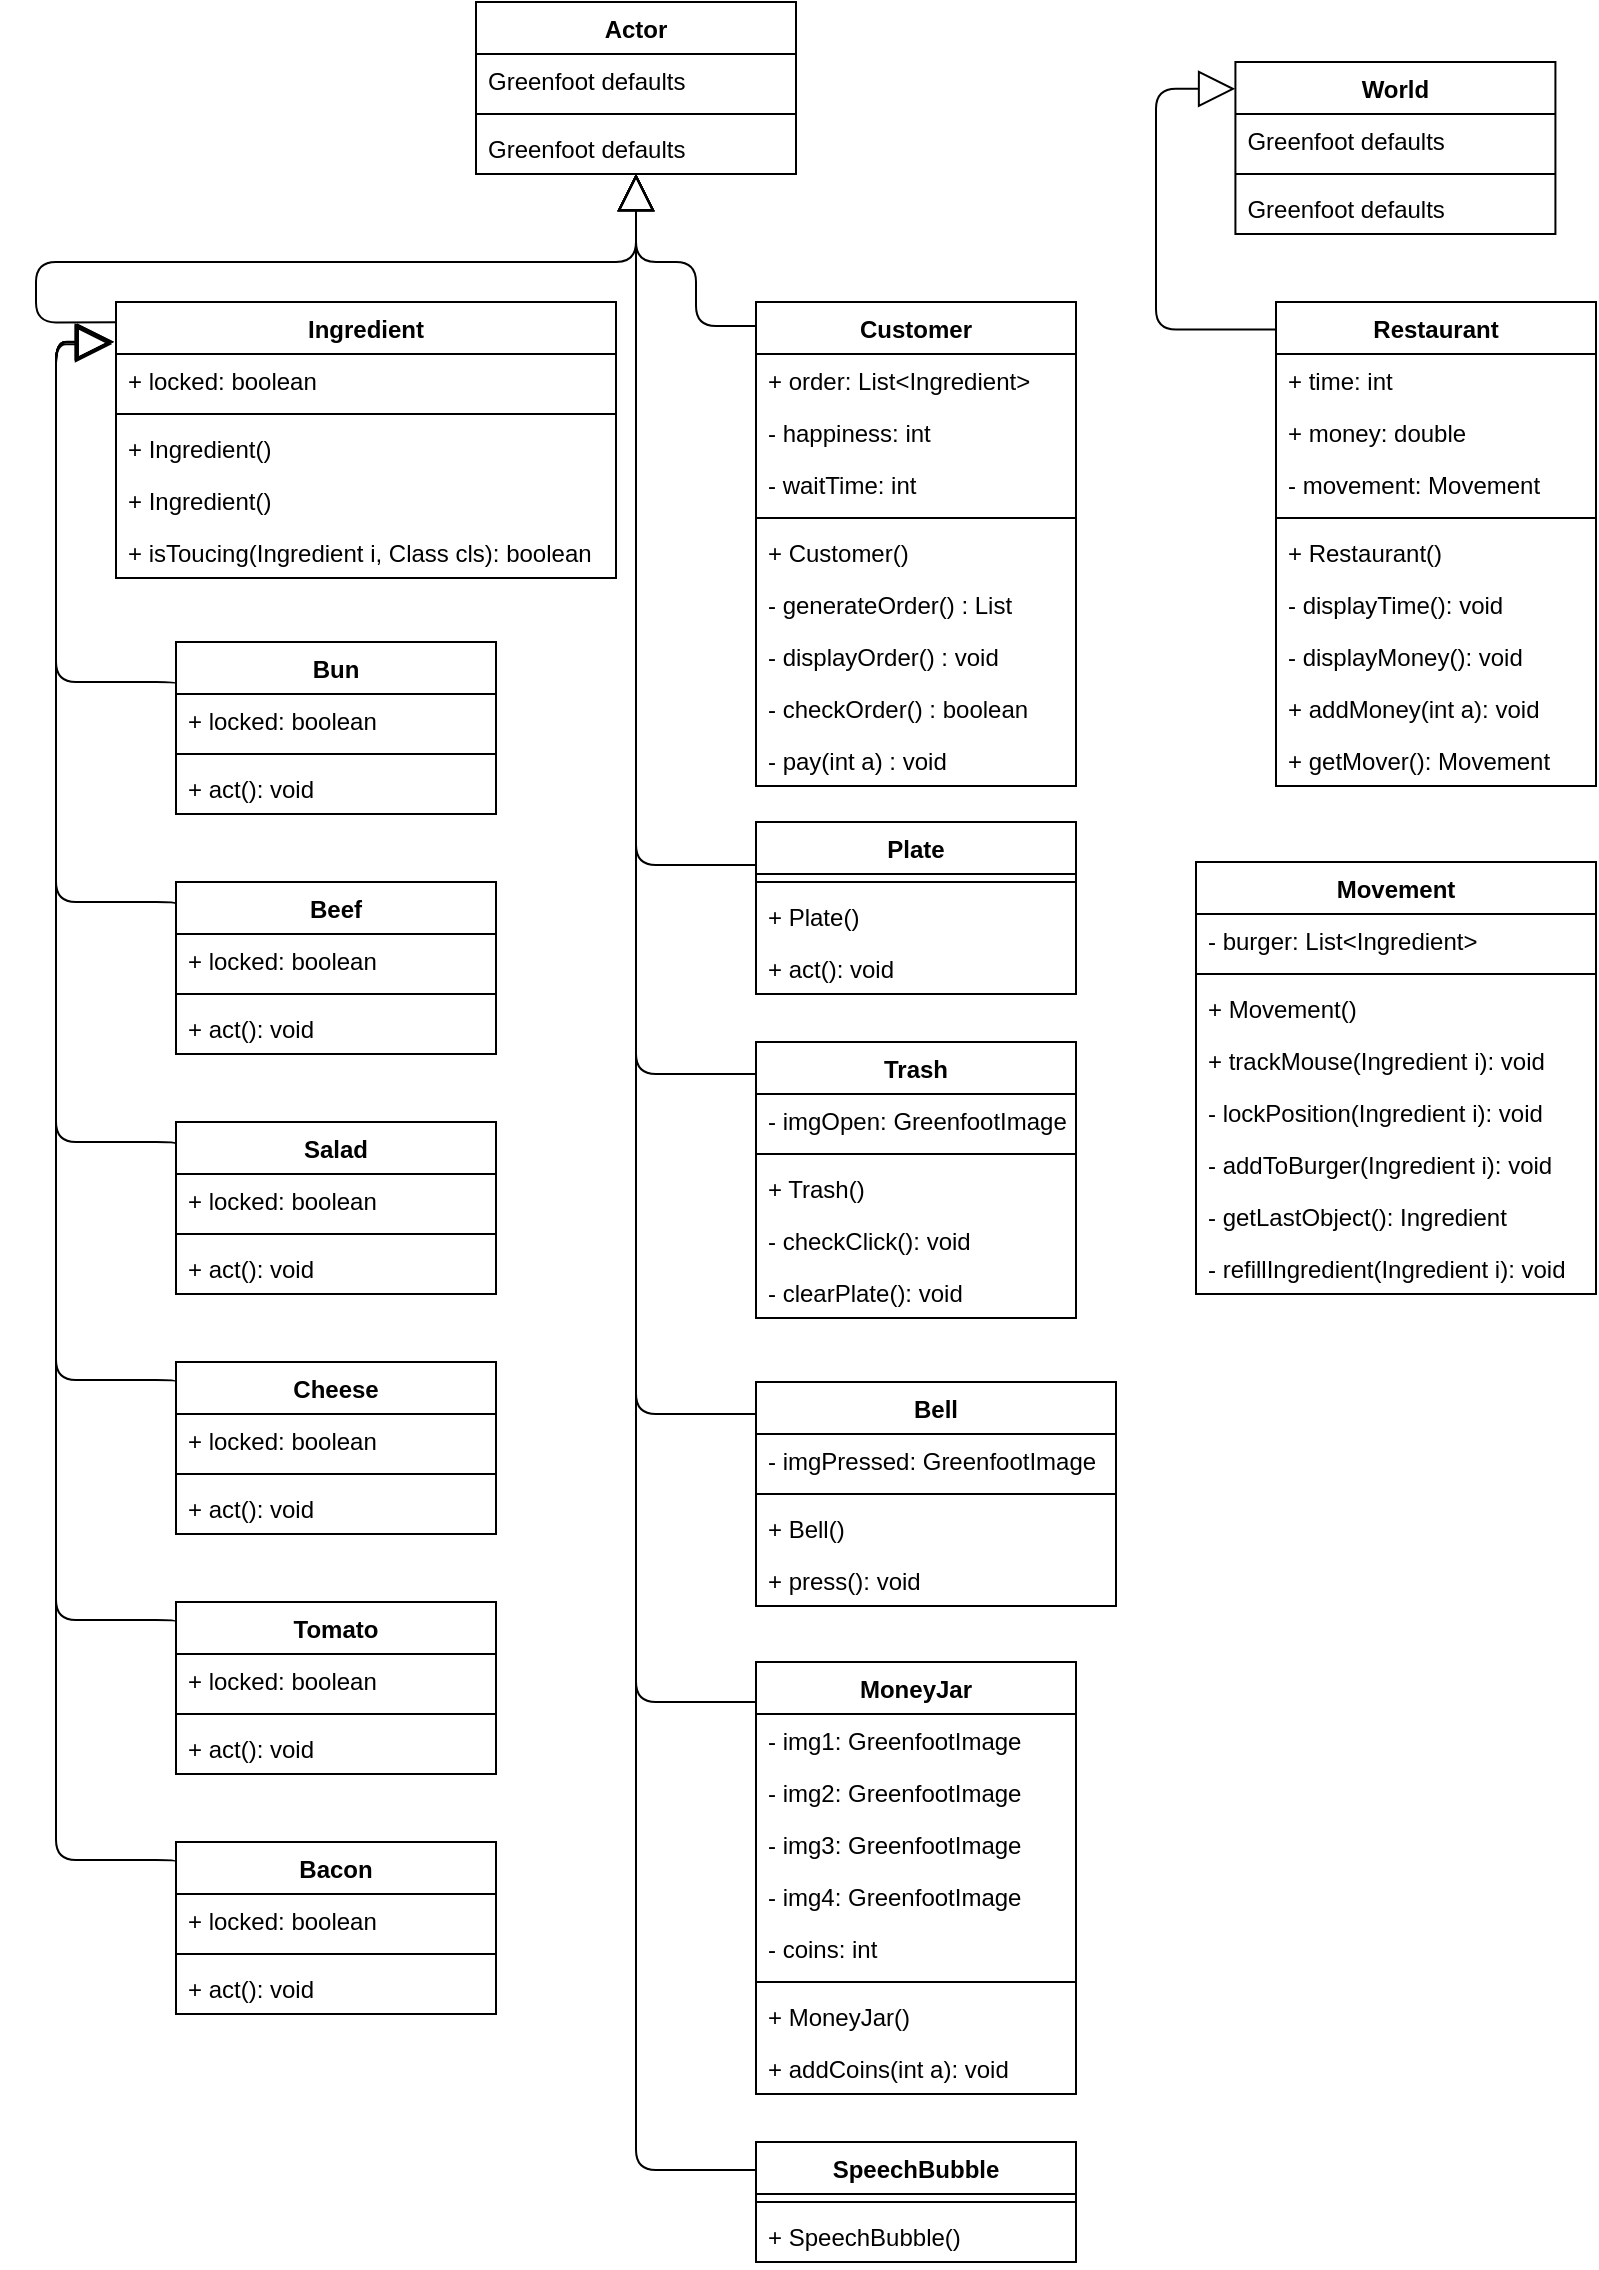 <mxfile version="12.4.2" type="device" pages="1"><diagram name="Page-1" id="c4acf3e9-155e-7222-9cf6-157b1a14988f"><mxGraphModel dx="3324" dy="1628" grid="1" gridSize="10" guides="1" tooltips="1" connect="1" arrows="1" fold="1" page="1" pageScale="1" pageWidth="827" pageHeight="1169" background="#ffffff" math="0" shadow="0"><root><mxCell id="0"/><mxCell id="1" parent="0"/><mxCell id="tEHOVPsxoqMVs1OEsCAl-1" value="Ingredient" style="swimlane;fontStyle=1;align=center;verticalAlign=top;childLayout=stackLayout;horizontal=1;startSize=26;horizontalStack=0;resizeParent=1;resizeParentMax=0;resizeLast=0;collapsible=1;marginBottom=0;" parent="1" vertex="1"><mxGeometry x="60" y="160" width="250" height="138" as="geometry"/></mxCell><mxCell id="tEHOVPsxoqMVs1OEsCAl-2" value="+ locked: boolean" style="text;strokeColor=none;fillColor=none;align=left;verticalAlign=top;spacingLeft=4;spacingRight=4;overflow=hidden;rotatable=0;points=[[0,0.5],[1,0.5]];portConstraint=eastwest;" parent="tEHOVPsxoqMVs1OEsCAl-1" vertex="1"><mxGeometry y="26" width="250" height="26" as="geometry"/></mxCell><mxCell id="tEHOVPsxoqMVs1OEsCAl-3" value="" style="line;strokeWidth=1;fillColor=none;align=left;verticalAlign=middle;spacingTop=-1;spacingLeft=3;spacingRight=3;rotatable=0;labelPosition=right;points=[];portConstraint=eastwest;" parent="tEHOVPsxoqMVs1OEsCAl-1" vertex="1"><mxGeometry y="52" width="250" height="8" as="geometry"/></mxCell><mxCell id="hUETV1EkxA74WS0AEv46-11" value="+ Ingredient()" style="text;strokeColor=none;fillColor=none;align=left;verticalAlign=top;spacingLeft=4;spacingRight=4;overflow=hidden;rotatable=0;points=[[0,0.5],[1,0.5]];portConstraint=eastwest;" parent="tEHOVPsxoqMVs1OEsCAl-1" vertex="1"><mxGeometry y="60" width="250" height="26" as="geometry"/></mxCell><mxCell id="tEHOVPsxoqMVs1OEsCAl-116" value="+ Ingredient()" style="text;strokeColor=none;fillColor=none;align=left;verticalAlign=top;spacingLeft=4;spacingRight=4;overflow=hidden;rotatable=0;points=[[0,0.5],[1,0.5]];portConstraint=eastwest;" parent="tEHOVPsxoqMVs1OEsCAl-1" vertex="1"><mxGeometry y="86" width="250" height="26" as="geometry"/></mxCell><mxCell id="tEHOVPsxoqMVs1OEsCAl-4" value="+ isToucing(Ingredient i, Class cls): boolean" style="text;strokeColor=none;fillColor=none;align=left;verticalAlign=top;spacingLeft=4;spacingRight=4;overflow=hidden;rotatable=0;points=[[0,0.5],[1,0.5]];portConstraint=eastwest;" parent="tEHOVPsxoqMVs1OEsCAl-1" vertex="1"><mxGeometry y="112" width="250" height="26" as="geometry"/></mxCell><mxCell id="tEHOVPsxoqMVs1OEsCAl-5" value="Actor" style="swimlane;fontStyle=1;align=center;verticalAlign=top;childLayout=stackLayout;horizontal=1;startSize=26;horizontalStack=0;resizeParent=1;resizeParentMax=0;resizeLast=0;collapsible=1;marginBottom=0;" parent="1" vertex="1"><mxGeometry x="240" y="10" width="160" height="86" as="geometry"/></mxCell><mxCell id="tEHOVPsxoqMVs1OEsCAl-6" value="Greenfoot defaults" style="text;strokeColor=none;fillColor=none;align=left;verticalAlign=top;spacingLeft=4;spacingRight=4;overflow=hidden;rotatable=0;points=[[0,0.5],[1,0.5]];portConstraint=eastwest;" parent="tEHOVPsxoqMVs1OEsCAl-5" vertex="1"><mxGeometry y="26" width="160" height="26" as="geometry"/></mxCell><mxCell id="tEHOVPsxoqMVs1OEsCAl-7" value="" style="line;strokeWidth=1;fillColor=none;align=left;verticalAlign=middle;spacingTop=-1;spacingLeft=3;spacingRight=3;rotatable=0;labelPosition=right;points=[];portConstraint=eastwest;" parent="tEHOVPsxoqMVs1OEsCAl-5" vertex="1"><mxGeometry y="52" width="160" height="8" as="geometry"/></mxCell><mxCell id="tEHOVPsxoqMVs1OEsCAl-8" value="Greenfoot defaults" style="text;strokeColor=none;fillColor=none;align=left;verticalAlign=top;spacingLeft=4;spacingRight=4;overflow=hidden;rotatable=0;points=[[0,0.5],[1,0.5]];portConstraint=eastwest;" parent="tEHOVPsxoqMVs1OEsCAl-5" vertex="1"><mxGeometry y="60" width="160" height="26" as="geometry"/></mxCell><mxCell id="tEHOVPsxoqMVs1OEsCAl-10" value="Bun" style="swimlane;fontStyle=1;align=center;verticalAlign=top;childLayout=stackLayout;horizontal=1;startSize=26;horizontalStack=0;resizeParent=1;resizeParentMax=0;resizeLast=0;collapsible=1;marginBottom=0;" parent="1" vertex="1"><mxGeometry x="90.0" y="330" width="160" height="86" as="geometry"/></mxCell><mxCell id="tEHOVPsxoqMVs1OEsCAl-117" value="+ locked: boolean" style="text;strokeColor=none;fillColor=none;align=left;verticalAlign=top;spacingLeft=4;spacingRight=4;overflow=hidden;rotatable=0;points=[[0,0.5],[1,0.5]];portConstraint=eastwest;" parent="tEHOVPsxoqMVs1OEsCAl-10" vertex="1"><mxGeometry y="26" width="160" height="26" as="geometry"/></mxCell><mxCell id="tEHOVPsxoqMVs1OEsCAl-12" value="" style="line;strokeWidth=1;fillColor=none;align=left;verticalAlign=middle;spacingTop=-1;spacingLeft=3;spacingRight=3;rotatable=0;labelPosition=right;points=[];portConstraint=eastwest;" parent="tEHOVPsxoqMVs1OEsCAl-10" vertex="1"><mxGeometry y="52" width="160" height="8" as="geometry"/></mxCell><mxCell id="tEHOVPsxoqMVs1OEsCAl-13" value="+ act(): void" style="text;strokeColor=none;fillColor=none;align=left;verticalAlign=top;spacingLeft=4;spacingRight=4;overflow=hidden;rotatable=0;points=[[0,0.5],[1,0.5]];portConstraint=eastwest;" parent="tEHOVPsxoqMVs1OEsCAl-10" vertex="1"><mxGeometry y="60" width="160" height="26" as="geometry"/></mxCell><mxCell id="tEHOVPsxoqMVs1OEsCAl-14" value="Beef" style="swimlane;fontStyle=1;align=center;verticalAlign=top;childLayout=stackLayout;horizontal=1;startSize=26;horizontalStack=0;resizeParent=1;resizeParentMax=0;resizeLast=0;collapsible=1;marginBottom=0;" parent="1" vertex="1"><mxGeometry x="90.0" y="450" width="160" height="86" as="geometry"/></mxCell><mxCell id="tEHOVPsxoqMVs1OEsCAl-118" value="+ locked: boolean" style="text;strokeColor=none;fillColor=none;align=left;verticalAlign=top;spacingLeft=4;spacingRight=4;overflow=hidden;rotatable=0;points=[[0,0.5],[1,0.5]];portConstraint=eastwest;" parent="tEHOVPsxoqMVs1OEsCAl-14" vertex="1"><mxGeometry y="26" width="160" height="26" as="geometry"/></mxCell><mxCell id="tEHOVPsxoqMVs1OEsCAl-16" value="" style="line;strokeWidth=1;fillColor=none;align=left;verticalAlign=middle;spacingTop=-1;spacingLeft=3;spacingRight=3;rotatable=0;labelPosition=right;points=[];portConstraint=eastwest;" parent="tEHOVPsxoqMVs1OEsCAl-14" vertex="1"><mxGeometry y="52" width="160" height="8" as="geometry"/></mxCell><mxCell id="tEHOVPsxoqMVs1OEsCAl-17" value="+ act(): void" style="text;strokeColor=none;fillColor=none;align=left;verticalAlign=top;spacingLeft=4;spacingRight=4;overflow=hidden;rotatable=0;points=[[0,0.5],[1,0.5]];portConstraint=eastwest;" parent="tEHOVPsxoqMVs1OEsCAl-14" vertex="1"><mxGeometry y="60" width="160" height="26" as="geometry"/></mxCell><mxCell id="tEHOVPsxoqMVs1OEsCAl-18" value="Tomato" style="swimlane;fontStyle=1;align=center;verticalAlign=top;childLayout=stackLayout;horizontal=1;startSize=26;horizontalStack=0;resizeParent=1;resizeParentMax=0;resizeLast=0;collapsible=1;marginBottom=0;" parent="1" vertex="1"><mxGeometry x="90.0" y="810" width="160" height="86" as="geometry"/></mxCell><mxCell id="tEHOVPsxoqMVs1OEsCAl-121" value="+ locked: boolean" style="text;strokeColor=none;fillColor=none;align=left;verticalAlign=top;spacingLeft=4;spacingRight=4;overflow=hidden;rotatable=0;points=[[0,0.5],[1,0.5]];portConstraint=eastwest;" parent="tEHOVPsxoqMVs1OEsCAl-18" vertex="1"><mxGeometry y="26" width="160" height="26" as="geometry"/></mxCell><mxCell id="tEHOVPsxoqMVs1OEsCAl-20" value="" style="line;strokeWidth=1;fillColor=none;align=left;verticalAlign=middle;spacingTop=-1;spacingLeft=3;spacingRight=3;rotatable=0;labelPosition=right;points=[];portConstraint=eastwest;" parent="tEHOVPsxoqMVs1OEsCAl-18" vertex="1"><mxGeometry y="52" width="160" height="8" as="geometry"/></mxCell><mxCell id="tEHOVPsxoqMVs1OEsCAl-21" value="+ act(): void" style="text;strokeColor=none;fillColor=none;align=left;verticalAlign=top;spacingLeft=4;spacingRight=4;overflow=hidden;rotatable=0;points=[[0,0.5],[1,0.5]];portConstraint=eastwest;" parent="tEHOVPsxoqMVs1OEsCAl-18" vertex="1"><mxGeometry y="60" width="160" height="26" as="geometry"/></mxCell><mxCell id="tEHOVPsxoqMVs1OEsCAl-22" value="Salad" style="swimlane;fontStyle=1;align=center;verticalAlign=top;childLayout=stackLayout;horizontal=1;startSize=26;horizontalStack=0;resizeParent=1;resizeParentMax=0;resizeLast=0;collapsible=1;marginBottom=0;" parent="1" vertex="1"><mxGeometry x="90.0" y="570" width="160" height="86" as="geometry"/></mxCell><mxCell id="tEHOVPsxoqMVs1OEsCAl-119" value="+ locked: boolean" style="text;strokeColor=none;fillColor=none;align=left;verticalAlign=top;spacingLeft=4;spacingRight=4;overflow=hidden;rotatable=0;points=[[0,0.5],[1,0.5]];portConstraint=eastwest;" parent="tEHOVPsxoqMVs1OEsCAl-22" vertex="1"><mxGeometry y="26" width="160" height="26" as="geometry"/></mxCell><mxCell id="tEHOVPsxoqMVs1OEsCAl-24" value="" style="line;strokeWidth=1;fillColor=none;align=left;verticalAlign=middle;spacingTop=-1;spacingLeft=3;spacingRight=3;rotatable=0;labelPosition=right;points=[];portConstraint=eastwest;" parent="tEHOVPsxoqMVs1OEsCAl-22" vertex="1"><mxGeometry y="52" width="160" height="8" as="geometry"/></mxCell><mxCell id="tEHOVPsxoqMVs1OEsCAl-25" value="+ act(): void" style="text;strokeColor=none;fillColor=none;align=left;verticalAlign=top;spacingLeft=4;spacingRight=4;overflow=hidden;rotatable=0;points=[[0,0.5],[1,0.5]];portConstraint=eastwest;" parent="tEHOVPsxoqMVs1OEsCAl-22" vertex="1"><mxGeometry y="60" width="160" height="26" as="geometry"/></mxCell><mxCell id="tEHOVPsxoqMVs1OEsCAl-26" value="Cheese" style="swimlane;fontStyle=1;align=center;verticalAlign=top;childLayout=stackLayout;horizontal=1;startSize=26;horizontalStack=0;resizeParent=1;resizeParentMax=0;resizeLast=0;collapsible=1;marginBottom=0;" parent="1" vertex="1"><mxGeometry x="90.0" y="690" width="160" height="86" as="geometry"/></mxCell><mxCell id="tEHOVPsxoqMVs1OEsCAl-120" value="+ locked: boolean" style="text;strokeColor=none;fillColor=none;align=left;verticalAlign=top;spacingLeft=4;spacingRight=4;overflow=hidden;rotatable=0;points=[[0,0.5],[1,0.5]];portConstraint=eastwest;" parent="tEHOVPsxoqMVs1OEsCAl-26" vertex="1"><mxGeometry y="26" width="160" height="26" as="geometry"/></mxCell><mxCell id="tEHOVPsxoqMVs1OEsCAl-28" value="" style="line;strokeWidth=1;fillColor=none;align=left;verticalAlign=middle;spacingTop=-1;spacingLeft=3;spacingRight=3;rotatable=0;labelPosition=right;points=[];portConstraint=eastwest;" parent="tEHOVPsxoqMVs1OEsCAl-26" vertex="1"><mxGeometry y="52" width="160" height="8" as="geometry"/></mxCell><mxCell id="tEHOVPsxoqMVs1OEsCAl-29" value="+ act(): void" style="text;strokeColor=none;fillColor=none;align=left;verticalAlign=top;spacingLeft=4;spacingRight=4;overflow=hidden;rotatable=0;points=[[0,0.5],[1,0.5]];portConstraint=eastwest;" parent="tEHOVPsxoqMVs1OEsCAl-26" vertex="1"><mxGeometry y="60" width="160" height="26" as="geometry"/></mxCell><mxCell id="tEHOVPsxoqMVs1OEsCAl-30" value="Bacon" style="swimlane;fontStyle=1;align=center;verticalAlign=top;childLayout=stackLayout;horizontal=1;startSize=26;horizontalStack=0;resizeParent=1;resizeParentMax=0;resizeLast=0;collapsible=1;marginBottom=0;" parent="1" vertex="1"><mxGeometry x="90.0" y="930" width="160" height="86" as="geometry"/></mxCell><mxCell id="tEHOVPsxoqMVs1OEsCAl-122" value="+ locked: boolean" style="text;strokeColor=none;fillColor=none;align=left;verticalAlign=top;spacingLeft=4;spacingRight=4;overflow=hidden;rotatable=0;points=[[0,0.5],[1,0.5]];portConstraint=eastwest;" parent="tEHOVPsxoqMVs1OEsCAl-30" vertex="1"><mxGeometry y="26" width="160" height="26" as="geometry"/></mxCell><mxCell id="tEHOVPsxoqMVs1OEsCAl-32" value="" style="line;strokeWidth=1;fillColor=none;align=left;verticalAlign=middle;spacingTop=-1;spacingLeft=3;spacingRight=3;rotatable=0;labelPosition=right;points=[];portConstraint=eastwest;" parent="tEHOVPsxoqMVs1OEsCAl-30" vertex="1"><mxGeometry y="52" width="160" height="8" as="geometry"/></mxCell><mxCell id="tEHOVPsxoqMVs1OEsCAl-33" value="+ act(): void" style="text;strokeColor=none;fillColor=none;align=left;verticalAlign=top;spacingLeft=4;spacingRight=4;overflow=hidden;rotatable=0;points=[[0,0.5],[1,0.5]];portConstraint=eastwest;" parent="tEHOVPsxoqMVs1OEsCAl-30" vertex="1"><mxGeometry y="60" width="160" height="26" as="geometry"/></mxCell><mxCell id="tEHOVPsxoqMVs1OEsCAl-44" value="World" style="swimlane;fontStyle=1;align=center;verticalAlign=top;childLayout=stackLayout;horizontal=1;startSize=26;horizontalStack=0;resizeParent=1;resizeParentMax=0;resizeLast=0;collapsible=1;marginBottom=0;" parent="1" vertex="1"><mxGeometry x="619.71" y="40" width="160" height="86" as="geometry"/></mxCell><mxCell id="tEHOVPsxoqMVs1OEsCAl-45" value="Greenfoot defaults" style="text;strokeColor=none;fillColor=none;align=left;verticalAlign=top;spacingLeft=4;spacingRight=4;overflow=hidden;rotatable=0;points=[[0,0.5],[1,0.5]];portConstraint=eastwest;" parent="tEHOVPsxoqMVs1OEsCAl-44" vertex="1"><mxGeometry y="26" width="160" height="26" as="geometry"/></mxCell><mxCell id="tEHOVPsxoqMVs1OEsCAl-46" value="" style="line;strokeWidth=1;fillColor=none;align=left;verticalAlign=middle;spacingTop=-1;spacingLeft=3;spacingRight=3;rotatable=0;labelPosition=right;points=[];portConstraint=eastwest;" parent="tEHOVPsxoqMVs1OEsCAl-44" vertex="1"><mxGeometry y="52" width="160" height="8" as="geometry"/></mxCell><mxCell id="tEHOVPsxoqMVs1OEsCAl-47" value="Greenfoot defaults" style="text;strokeColor=none;fillColor=none;align=left;verticalAlign=top;spacingLeft=4;spacingRight=4;overflow=hidden;rotatable=0;points=[[0,0.5],[1,0.5]];portConstraint=eastwest;" parent="tEHOVPsxoqMVs1OEsCAl-44" vertex="1"><mxGeometry y="60" width="160" height="26" as="geometry"/></mxCell><mxCell id="tEHOVPsxoqMVs1OEsCAl-48" value="Restaurant" style="swimlane;fontStyle=1;align=center;verticalAlign=top;childLayout=stackLayout;horizontal=1;startSize=26;horizontalStack=0;resizeParent=1;resizeParentMax=0;resizeLast=0;collapsible=1;marginBottom=0;" parent="1" vertex="1"><mxGeometry x="640" y="160" width="160" height="242" as="geometry"/></mxCell><mxCell id="tEHOVPsxoqMVs1OEsCAl-49" value="+ time: int" style="text;strokeColor=none;fillColor=none;align=left;verticalAlign=top;spacingLeft=4;spacingRight=4;overflow=hidden;rotatable=0;points=[[0,0.5],[1,0.5]];portConstraint=eastwest;" parent="tEHOVPsxoqMVs1OEsCAl-48" vertex="1"><mxGeometry y="26" width="160" height="26" as="geometry"/></mxCell><mxCell id="tEHOVPsxoqMVs1OEsCAl-97" value="+ money: double" style="text;strokeColor=none;fillColor=none;align=left;verticalAlign=top;spacingLeft=4;spacingRight=4;overflow=hidden;rotatable=0;points=[[0,0.5],[1,0.5]];portConstraint=eastwest;" parent="tEHOVPsxoqMVs1OEsCAl-48" vertex="1"><mxGeometry y="52" width="160" height="26" as="geometry"/></mxCell><mxCell id="tEHOVPsxoqMVs1OEsCAl-107" value="- movement: Movement" style="text;strokeColor=none;fillColor=none;align=left;verticalAlign=top;spacingLeft=4;spacingRight=4;overflow=hidden;rotatable=0;points=[[0,0.5],[1,0.5]];portConstraint=eastwest;" parent="tEHOVPsxoqMVs1OEsCAl-48" vertex="1"><mxGeometry y="78" width="160" height="26" as="geometry"/></mxCell><mxCell id="tEHOVPsxoqMVs1OEsCAl-50" value="" style="line;strokeWidth=1;fillColor=none;align=left;verticalAlign=middle;spacingTop=-1;spacingLeft=3;spacingRight=3;rotatable=0;labelPosition=right;points=[];portConstraint=eastwest;" parent="tEHOVPsxoqMVs1OEsCAl-48" vertex="1"><mxGeometry y="104" width="160" height="8" as="geometry"/></mxCell><mxCell id="tEHOVPsxoqMVs1OEsCAl-106" value="+ Restaurant()" style="text;strokeColor=none;fillColor=none;align=left;verticalAlign=top;spacingLeft=4;spacingRight=4;overflow=hidden;rotatable=0;points=[[0,0.5],[1,0.5]];portConstraint=eastwest;" parent="tEHOVPsxoqMVs1OEsCAl-48" vertex="1"><mxGeometry y="112" width="160" height="26" as="geometry"/></mxCell><mxCell id="tEHOVPsxoqMVs1OEsCAl-51" value="- displayTime(): void" style="text;strokeColor=none;fillColor=none;align=left;verticalAlign=top;spacingLeft=4;spacingRight=4;overflow=hidden;rotatable=0;points=[[0,0.5],[1,0.5]];portConstraint=eastwest;" parent="tEHOVPsxoqMVs1OEsCAl-48" vertex="1"><mxGeometry y="138" width="160" height="26" as="geometry"/></mxCell><mxCell id="tEHOVPsxoqMVs1OEsCAl-100" value="- displayMoney(): void" style="text;strokeColor=none;fillColor=none;align=left;verticalAlign=top;spacingLeft=4;spacingRight=4;overflow=hidden;rotatable=0;points=[[0,0.5],[1,0.5]];portConstraint=eastwest;" parent="tEHOVPsxoqMVs1OEsCAl-48" vertex="1"><mxGeometry y="164" width="160" height="26" as="geometry"/></mxCell><mxCell id="tEHOVPsxoqMVs1OEsCAl-98" value="+ addMoney(int a): void" style="text;strokeColor=none;fillColor=none;align=left;verticalAlign=top;spacingLeft=4;spacingRight=4;overflow=hidden;rotatable=0;points=[[0,0.5],[1,0.5]];portConstraint=eastwest;" parent="tEHOVPsxoqMVs1OEsCAl-48" vertex="1"><mxGeometry y="190" width="160" height="26" as="geometry"/></mxCell><mxCell id="tEHOVPsxoqMVs1OEsCAl-123" value="+ getMover(): Movement" style="text;strokeColor=none;fillColor=none;align=left;verticalAlign=top;spacingLeft=4;spacingRight=4;overflow=hidden;rotatable=0;points=[[0,0.5],[1,0.5]];portConstraint=eastwest;" parent="tEHOVPsxoqMVs1OEsCAl-48" vertex="1"><mxGeometry y="216" width="160" height="26" as="geometry"/></mxCell><mxCell id="tEHOVPsxoqMVs1OEsCAl-53" value="Movement" style="swimlane;fontStyle=1;align=center;verticalAlign=top;childLayout=stackLayout;horizontal=1;startSize=26;horizontalStack=0;resizeParent=1;resizeParentMax=0;resizeLast=0;collapsible=1;marginBottom=0;" parent="1" vertex="1"><mxGeometry x="600" y="440" width="200" height="216" as="geometry"/></mxCell><mxCell id="tEHOVPsxoqMVs1OEsCAl-54" value="- burger: List&lt;Ingredient&gt;" style="text;strokeColor=none;fillColor=none;align=left;verticalAlign=top;spacingLeft=4;spacingRight=4;overflow=hidden;rotatable=0;points=[[0,0.5],[1,0.5]];portConstraint=eastwest;" parent="tEHOVPsxoqMVs1OEsCAl-53" vertex="1"><mxGeometry y="26" width="200" height="26" as="geometry"/></mxCell><mxCell id="tEHOVPsxoqMVs1OEsCAl-55" value="" style="line;strokeWidth=1;fillColor=none;align=left;verticalAlign=middle;spacingTop=-1;spacingLeft=3;spacingRight=3;rotatable=0;labelPosition=right;points=[];portConstraint=eastwest;" parent="tEHOVPsxoqMVs1OEsCAl-53" vertex="1"><mxGeometry y="52" width="200" height="8" as="geometry"/></mxCell><mxCell id="tEHOVPsxoqMVs1OEsCAl-105" value="+ Movement()" style="text;strokeColor=none;fillColor=none;align=left;verticalAlign=top;spacingLeft=4;spacingRight=4;overflow=hidden;rotatable=0;points=[[0,0.5],[1,0.5]];portConstraint=eastwest;" parent="tEHOVPsxoqMVs1OEsCAl-53" vertex="1"><mxGeometry y="60" width="200" height="26" as="geometry"/></mxCell><mxCell id="tEHOVPsxoqMVs1OEsCAl-56" value="+ trackMouse(Ingredient i): void" style="text;strokeColor=none;fillColor=none;align=left;verticalAlign=top;spacingLeft=4;spacingRight=4;overflow=hidden;rotatable=0;points=[[0,0.5],[1,0.5]];portConstraint=eastwest;" parent="tEHOVPsxoqMVs1OEsCAl-53" vertex="1"><mxGeometry y="86" width="200" height="26" as="geometry"/></mxCell><mxCell id="tEHOVPsxoqMVs1OEsCAl-101" value="- lockPosition(Ingredient i): void" style="text;strokeColor=none;fillColor=none;align=left;verticalAlign=top;spacingLeft=4;spacingRight=4;overflow=hidden;rotatable=0;points=[[0,0.5],[1,0.5]];portConstraint=eastwest;" parent="tEHOVPsxoqMVs1OEsCAl-53" vertex="1"><mxGeometry y="112" width="200" height="26" as="geometry"/></mxCell><mxCell id="tEHOVPsxoqMVs1OEsCAl-103" value="- addToBurger(Ingredient i): void" style="text;strokeColor=none;fillColor=none;align=left;verticalAlign=top;spacingLeft=4;spacingRight=4;overflow=hidden;rotatable=0;points=[[0,0.5],[1,0.5]];portConstraint=eastwest;" parent="tEHOVPsxoqMVs1OEsCAl-53" vertex="1"><mxGeometry y="138" width="200" height="26" as="geometry"/></mxCell><mxCell id="tEHOVPsxoqMVs1OEsCAl-104" value="- getLastObject(): Ingredient" style="text;strokeColor=none;fillColor=none;align=left;verticalAlign=top;spacingLeft=4;spacingRight=4;overflow=hidden;rotatable=0;points=[[0,0.5],[1,0.5]];portConstraint=eastwest;" parent="tEHOVPsxoqMVs1OEsCAl-53" vertex="1"><mxGeometry y="164" width="200" height="26" as="geometry"/></mxCell><mxCell id="tEHOVPsxoqMVs1OEsCAl-102" value="- refillIngredient(Ingredient i): void" style="text;strokeColor=none;fillColor=none;align=left;verticalAlign=top;spacingLeft=4;spacingRight=4;overflow=hidden;rotatable=0;points=[[0,0.5],[1,0.5]];portConstraint=eastwest;" parent="tEHOVPsxoqMVs1OEsCAl-53" vertex="1"><mxGeometry y="190" width="200" height="26" as="geometry"/></mxCell><mxCell id="tEHOVPsxoqMVs1OEsCAl-64" value="Plate" style="swimlane;fontStyle=1;align=center;verticalAlign=top;childLayout=stackLayout;horizontal=1;startSize=26;horizontalStack=0;resizeParent=1;resizeParentMax=0;resizeLast=0;collapsible=1;marginBottom=0;" parent="1" vertex="1"><mxGeometry x="380" y="420" width="160" height="86" as="geometry"/></mxCell><mxCell id="tEHOVPsxoqMVs1OEsCAl-66" value="" style="line;strokeWidth=1;fillColor=none;align=left;verticalAlign=middle;spacingTop=-1;spacingLeft=3;spacingRight=3;rotatable=0;labelPosition=right;points=[];portConstraint=eastwest;" parent="tEHOVPsxoqMVs1OEsCAl-64" vertex="1"><mxGeometry y="26" width="160" height="8" as="geometry"/></mxCell><mxCell id="D-0C7HFdbILbwSarQib4-1" value="+ Plate()" style="text;strokeColor=none;fillColor=none;align=left;verticalAlign=top;spacingLeft=4;spacingRight=4;overflow=hidden;rotatable=0;points=[[0,0.5],[1,0.5]];portConstraint=eastwest;" parent="tEHOVPsxoqMVs1OEsCAl-64" vertex="1"><mxGeometry y="34" width="160" height="26" as="geometry"/></mxCell><mxCell id="tEHOVPsxoqMVs1OEsCAl-67" value="+ act(): void" style="text;strokeColor=none;fillColor=none;align=left;verticalAlign=top;spacingLeft=4;spacingRight=4;overflow=hidden;rotatable=0;points=[[0,0.5],[1,0.5]];portConstraint=eastwest;" parent="tEHOVPsxoqMVs1OEsCAl-64" vertex="1"><mxGeometry y="60" width="160" height="26" as="geometry"/></mxCell><mxCell id="tEHOVPsxoqMVs1OEsCAl-68" value="Trash" style="swimlane;fontStyle=1;align=center;verticalAlign=top;childLayout=stackLayout;horizontal=1;startSize=26;horizontalStack=0;resizeParent=1;resizeParentMax=0;resizeLast=0;collapsible=1;marginBottom=0;" parent="1" vertex="1"><mxGeometry x="380" y="530" width="160" height="138" as="geometry"/></mxCell><mxCell id="tEHOVPsxoqMVs1OEsCAl-69" value="- imgOpen: GreenfootImage" style="text;strokeColor=none;fillColor=none;align=left;verticalAlign=top;spacingLeft=4;spacingRight=4;overflow=hidden;rotatable=0;points=[[0,0.5],[1,0.5]];portConstraint=eastwest;" parent="tEHOVPsxoqMVs1OEsCAl-68" vertex="1"><mxGeometry y="26" width="160" height="26" as="geometry"/></mxCell><mxCell id="tEHOVPsxoqMVs1OEsCAl-70" value="" style="line;strokeWidth=1;fillColor=none;align=left;verticalAlign=middle;spacingTop=-1;spacingLeft=3;spacingRight=3;rotatable=0;labelPosition=right;points=[];portConstraint=eastwest;" parent="tEHOVPsxoqMVs1OEsCAl-68" vertex="1"><mxGeometry y="52" width="160" height="8" as="geometry"/></mxCell><mxCell id="tEHOVPsxoqMVs1OEsCAl-71" value="+ Trash()" style="text;strokeColor=none;fillColor=none;align=left;verticalAlign=top;spacingLeft=4;spacingRight=4;overflow=hidden;rotatable=0;points=[[0,0.5],[1,0.5]];portConstraint=eastwest;" parent="tEHOVPsxoqMVs1OEsCAl-68" vertex="1"><mxGeometry y="60" width="160" height="26" as="geometry"/></mxCell><mxCell id="D-0C7HFdbILbwSarQib4-8" value="- checkClick(): void" style="text;strokeColor=none;fillColor=none;align=left;verticalAlign=top;spacingLeft=4;spacingRight=4;overflow=hidden;rotatable=0;points=[[0,0.5],[1,0.5]];portConstraint=eastwest;" parent="tEHOVPsxoqMVs1OEsCAl-68" vertex="1"><mxGeometry y="86" width="160" height="26" as="geometry"/></mxCell><mxCell id="D-0C7HFdbILbwSarQib4-9" value="- clearPlate(): void" style="text;strokeColor=none;fillColor=none;align=left;verticalAlign=top;spacingLeft=4;spacingRight=4;overflow=hidden;rotatable=0;points=[[0,0.5],[1,0.5]];portConstraint=eastwest;" parent="tEHOVPsxoqMVs1OEsCAl-68" vertex="1"><mxGeometry y="112" width="160" height="26" as="geometry"/></mxCell><mxCell id="tEHOVPsxoqMVs1OEsCAl-72" value="Bell" style="swimlane;fontStyle=1;align=center;verticalAlign=top;childLayout=stackLayout;horizontal=1;startSize=26;horizontalStack=0;resizeParent=1;resizeParentMax=0;resizeLast=0;collapsible=1;marginBottom=0;" parent="1" vertex="1"><mxGeometry x="380" y="700" width="180" height="112" as="geometry"/></mxCell><mxCell id="tEHOVPsxoqMVs1OEsCAl-73" value="- imgPressed: GreenfootImage" style="text;strokeColor=none;fillColor=none;align=left;verticalAlign=top;spacingLeft=4;spacingRight=4;overflow=hidden;rotatable=0;points=[[0,0.5],[1,0.5]];portConstraint=eastwest;" parent="tEHOVPsxoqMVs1OEsCAl-72" vertex="1"><mxGeometry y="26" width="180" height="26" as="geometry"/></mxCell><mxCell id="tEHOVPsxoqMVs1OEsCAl-74" value="" style="line;strokeWidth=1;fillColor=none;align=left;verticalAlign=middle;spacingTop=-1;spacingLeft=3;spacingRight=3;rotatable=0;labelPosition=right;points=[];portConstraint=eastwest;" parent="tEHOVPsxoqMVs1OEsCAl-72" vertex="1"><mxGeometry y="52" width="180" height="8" as="geometry"/></mxCell><mxCell id="tEHOVPsxoqMVs1OEsCAl-75" value="+ Bell()" style="text;strokeColor=none;fillColor=none;align=left;verticalAlign=top;spacingLeft=4;spacingRight=4;overflow=hidden;rotatable=0;points=[[0,0.5],[1,0.5]];portConstraint=eastwest;" parent="tEHOVPsxoqMVs1OEsCAl-72" vertex="1"><mxGeometry y="60" width="180" height="26" as="geometry"/></mxCell><mxCell id="D-0C7HFdbILbwSarQib4-2" value="+ press(): void" style="text;strokeColor=none;fillColor=none;align=left;verticalAlign=top;spacingLeft=4;spacingRight=4;overflow=hidden;rotatable=0;points=[[0,0.5],[1,0.5]];portConstraint=eastwest;" parent="tEHOVPsxoqMVs1OEsCAl-72" vertex="1"><mxGeometry y="86" width="180" height="26" as="geometry"/></mxCell><mxCell id="tEHOVPsxoqMVs1OEsCAl-78" value="MoneyJar" style="swimlane;fontStyle=1;align=center;verticalAlign=top;childLayout=stackLayout;horizontal=1;startSize=26;horizontalStack=0;resizeParent=1;resizeParentMax=0;resizeLast=0;collapsible=1;marginBottom=0;" parent="1" vertex="1"><mxGeometry x="380" y="840" width="160" height="216" as="geometry"/></mxCell><mxCell id="tEHOVPsxoqMVs1OEsCAl-79" value="- img1: GreenfootImage" style="text;strokeColor=none;fillColor=none;align=left;verticalAlign=top;spacingLeft=4;spacingRight=4;overflow=hidden;rotatable=0;points=[[0,0.5],[1,0.5]];portConstraint=eastwest;" parent="tEHOVPsxoqMVs1OEsCAl-78" vertex="1"><mxGeometry y="26" width="160" height="26" as="geometry"/></mxCell><mxCell id="D-0C7HFdbILbwSarQib4-3" value="- img2: GreenfootImage" style="text;strokeColor=none;fillColor=none;align=left;verticalAlign=top;spacingLeft=4;spacingRight=4;overflow=hidden;rotatable=0;points=[[0,0.5],[1,0.5]];portConstraint=eastwest;" parent="tEHOVPsxoqMVs1OEsCAl-78" vertex="1"><mxGeometry y="52" width="160" height="26" as="geometry"/></mxCell><mxCell id="D-0C7HFdbILbwSarQib4-4" value="- img3: GreenfootImage" style="text;strokeColor=none;fillColor=none;align=left;verticalAlign=top;spacingLeft=4;spacingRight=4;overflow=hidden;rotatable=0;points=[[0,0.5],[1,0.5]];portConstraint=eastwest;" parent="tEHOVPsxoqMVs1OEsCAl-78" vertex="1"><mxGeometry y="78" width="160" height="26" as="geometry"/></mxCell><mxCell id="D-0C7HFdbILbwSarQib4-5" value="- img4: GreenfootImage" style="text;strokeColor=none;fillColor=none;align=left;verticalAlign=top;spacingLeft=4;spacingRight=4;overflow=hidden;rotatable=0;points=[[0,0.5],[1,0.5]];portConstraint=eastwest;" parent="tEHOVPsxoqMVs1OEsCAl-78" vertex="1"><mxGeometry y="104" width="160" height="26" as="geometry"/></mxCell><mxCell id="D-0C7HFdbILbwSarQib4-7" value="- coins: int" style="text;strokeColor=none;fillColor=none;align=left;verticalAlign=top;spacingLeft=4;spacingRight=4;overflow=hidden;rotatable=0;points=[[0,0.5],[1,0.5]];portConstraint=eastwest;" parent="tEHOVPsxoqMVs1OEsCAl-78" vertex="1"><mxGeometry y="130" width="160" height="26" as="geometry"/></mxCell><mxCell id="tEHOVPsxoqMVs1OEsCAl-80" value="" style="line;strokeWidth=1;fillColor=none;align=left;verticalAlign=middle;spacingTop=-1;spacingLeft=3;spacingRight=3;rotatable=0;labelPosition=right;points=[];portConstraint=eastwest;" parent="tEHOVPsxoqMVs1OEsCAl-78" vertex="1"><mxGeometry y="156" width="160" height="8" as="geometry"/></mxCell><mxCell id="tEHOVPsxoqMVs1OEsCAl-81" value="+ MoneyJar()" style="text;strokeColor=none;fillColor=none;align=left;verticalAlign=top;spacingLeft=4;spacingRight=4;overflow=hidden;rotatable=0;points=[[0,0.5],[1,0.5]];portConstraint=eastwest;" parent="tEHOVPsxoqMVs1OEsCAl-78" vertex="1"><mxGeometry y="164" width="160" height="26" as="geometry"/></mxCell><mxCell id="D-0C7HFdbILbwSarQib4-6" value="+ addCoins(int a): void" style="text;strokeColor=none;fillColor=none;align=left;verticalAlign=top;spacingLeft=4;spacingRight=4;overflow=hidden;rotatable=0;points=[[0,0.5],[1,0.5]];portConstraint=eastwest;" parent="tEHOVPsxoqMVs1OEsCAl-78" vertex="1"><mxGeometry y="190" width="160" height="26" as="geometry"/></mxCell><mxCell id="tEHOVPsxoqMVs1OEsCAl-83" value="Customer" style="swimlane;fontStyle=1;align=center;verticalAlign=top;childLayout=stackLayout;horizontal=1;startSize=26;horizontalStack=0;resizeParent=1;resizeParentMax=0;resizeLast=0;collapsible=1;marginBottom=0;" parent="1" vertex="1"><mxGeometry x="380.0" y="160" width="160" height="242" as="geometry"/></mxCell><mxCell id="tEHOVPsxoqMVs1OEsCAl-84" value="+ order: List&lt;Ingredient&gt;" style="text;strokeColor=none;fillColor=none;align=left;verticalAlign=top;spacingLeft=4;spacingRight=4;overflow=hidden;rotatable=0;points=[[0,0.5],[1,0.5]];portConstraint=eastwest;" parent="tEHOVPsxoqMVs1OEsCAl-83" vertex="1"><mxGeometry y="26" width="160" height="26" as="geometry"/></mxCell><mxCell id="tEHOVPsxoqMVs1OEsCAl-93" value="- happiness: int" style="text;strokeColor=none;fillColor=none;align=left;verticalAlign=top;spacingLeft=4;spacingRight=4;overflow=hidden;rotatable=0;points=[[0,0.5],[1,0.5]];portConstraint=eastwest;" parent="tEHOVPsxoqMVs1OEsCAl-83" vertex="1"><mxGeometry y="52" width="160" height="26" as="geometry"/></mxCell><mxCell id="tEHOVPsxoqMVs1OEsCAl-99" value="- waitTime: int" style="text;strokeColor=none;fillColor=none;align=left;verticalAlign=top;spacingLeft=4;spacingRight=4;overflow=hidden;rotatable=0;points=[[0,0.5],[1,0.5]];portConstraint=eastwest;" parent="tEHOVPsxoqMVs1OEsCAl-83" vertex="1"><mxGeometry y="78" width="160" height="26" as="geometry"/></mxCell><mxCell id="tEHOVPsxoqMVs1OEsCAl-85" value="" style="line;strokeWidth=1;fillColor=none;align=left;verticalAlign=middle;spacingTop=-1;spacingLeft=3;spacingRight=3;rotatable=0;labelPosition=right;points=[];portConstraint=eastwest;" parent="tEHOVPsxoqMVs1OEsCAl-83" vertex="1"><mxGeometry y="104" width="160" height="8" as="geometry"/></mxCell><mxCell id="tEHOVPsxoqMVs1OEsCAl-114" value="+ Customer()" style="text;strokeColor=none;fillColor=none;align=left;verticalAlign=top;spacingLeft=4;spacingRight=4;overflow=hidden;rotatable=0;points=[[0,0.5],[1,0.5]];portConstraint=eastwest;" parent="tEHOVPsxoqMVs1OEsCAl-83" vertex="1"><mxGeometry y="112" width="160" height="26" as="geometry"/></mxCell><mxCell id="tEHOVPsxoqMVs1OEsCAl-95" value="- generateOrder() : List" style="text;strokeColor=none;fillColor=none;align=left;verticalAlign=top;spacingLeft=4;spacingRight=4;overflow=hidden;rotatable=0;points=[[0,0.5],[1,0.5]];portConstraint=eastwest;" parent="tEHOVPsxoqMVs1OEsCAl-83" vertex="1"><mxGeometry y="138" width="160" height="26" as="geometry"/></mxCell><mxCell id="tEHOVPsxoqMVs1OEsCAl-86" value="- displayOrder() : void" style="text;strokeColor=none;fillColor=none;align=left;verticalAlign=top;spacingLeft=4;spacingRight=4;overflow=hidden;rotatable=0;points=[[0,0.5],[1,0.5]];portConstraint=eastwest;" parent="tEHOVPsxoqMVs1OEsCAl-83" vertex="1"><mxGeometry y="164" width="160" height="26" as="geometry"/></mxCell><mxCell id="tEHOVPsxoqMVs1OEsCAl-96" value="- checkOrder() : boolean" style="text;strokeColor=none;fillColor=none;align=left;verticalAlign=top;spacingLeft=4;spacingRight=4;overflow=hidden;rotatable=0;points=[[0,0.5],[1,0.5]];portConstraint=eastwest;" parent="tEHOVPsxoqMVs1OEsCAl-83" vertex="1"><mxGeometry y="190" width="160" height="26" as="geometry"/></mxCell><mxCell id="tEHOVPsxoqMVs1OEsCAl-94" value="- pay(int a) : void" style="text;strokeColor=none;fillColor=none;align=left;verticalAlign=top;spacingLeft=4;spacingRight=4;overflow=hidden;rotatable=0;points=[[0,0.5],[1,0.5]];portConstraint=eastwest;" parent="tEHOVPsxoqMVs1OEsCAl-83" vertex="1"><mxGeometry y="216" width="160" height="26" as="geometry"/></mxCell><mxCell id="tEHOVPsxoqMVs1OEsCAl-108" value="SpeechBubble" style="swimlane;fontStyle=1;align=center;verticalAlign=top;childLayout=stackLayout;horizontal=1;startSize=26;horizontalStack=0;resizeParent=1;resizeParentMax=0;resizeLast=0;collapsible=1;marginBottom=0;" parent="1" vertex="1"><mxGeometry x="380" y="1080" width="160" height="60" as="geometry"/></mxCell><mxCell id="tEHOVPsxoqMVs1OEsCAl-110" value="" style="line;strokeWidth=1;fillColor=none;align=left;verticalAlign=middle;spacingTop=-1;spacingLeft=3;spacingRight=3;rotatable=0;labelPosition=right;points=[];portConstraint=eastwest;" parent="tEHOVPsxoqMVs1OEsCAl-108" vertex="1"><mxGeometry y="26" width="160" height="8" as="geometry"/></mxCell><mxCell id="tEHOVPsxoqMVs1OEsCAl-111" value="+ SpeechBubble()" style="text;strokeColor=none;fillColor=none;align=left;verticalAlign=top;spacingLeft=4;spacingRight=4;overflow=hidden;rotatable=0;points=[[0,0.5],[1,0.5]];portConstraint=eastwest;" parent="tEHOVPsxoqMVs1OEsCAl-108" vertex="1"><mxGeometry y="34" width="160" height="26" as="geometry"/></mxCell><mxCell id="hUETV1EkxA74WS0AEv46-5" value="" style="endArrow=block;endSize=16;endFill=0;html=1;edgeStyle=orthogonalEdgeStyle;entryX=-0.001;entryY=0.156;entryDx=0;entryDy=0;entryPerimeter=0;exitX=0;exitY=0.057;exitDx=0;exitDy=0;exitPerimeter=0;" parent="1" source="tEHOVPsxoqMVs1OEsCAl-48" target="tEHOVPsxoqMVs1OEsCAl-44" edge="1"><mxGeometry width="160" relative="1" as="geometry"><mxPoint x="440" y="100" as="sourcePoint"/><mxPoint x="600" y="100" as="targetPoint"/><Array as="points"><mxPoint x="580" y="174"/><mxPoint x="580" y="53"/></Array></mxGeometry></mxCell><mxCell id="hUETV1EkxA74WS0AEv46-9" value="" style="endArrow=block;endSize=16;endFill=0;html=1;edgeStyle=orthogonalEdgeStyle;exitX=0;exitY=0.057;exitDx=0;exitDy=0;exitPerimeter=0;entryX=0.5;entryY=1;entryDx=0;entryDy=0;" parent="1" target="tEHOVPsxoqMVs1OEsCAl-5" edge="1"><mxGeometry width="160" relative="1" as="geometry"><mxPoint x="60.33" y="170.167" as="sourcePoint"/><mxPoint x="210" y="70" as="targetPoint"/><Array as="points"><mxPoint x="20" y="170"/><mxPoint x="20" y="140"/><mxPoint x="320" y="140"/></Array></mxGeometry></mxCell><mxCell id="hUETV1EkxA74WS0AEv46-10" value="" style="endArrow=block;endSize=16;endFill=0;html=1;edgeStyle=orthogonalEdgeStyle;" parent="1" source="tEHOVPsxoqMVs1OEsCAl-83" edge="1" target="tEHOVPsxoqMVs1OEsCAl-8"><mxGeometry x="-0.235" width="160" relative="1" as="geometry"><mxPoint x="335.83" y="171.833" as="sourcePoint"/><mxPoint x="320" y="115" as="targetPoint"/><Array as="points"><mxPoint x="350" y="172"/><mxPoint x="350" y="140"/><mxPoint x="320" y="140"/></Array><mxPoint as="offset"/></mxGeometry></mxCell><mxCell id="hUETV1EkxA74WS0AEv46-12" value="" style="endArrow=block;endSize=16;endFill=0;html=1;edgeStyle=orthogonalEdgeStyle;entryX=-0.001;entryY=0.156;entryDx=0;entryDy=0;entryPerimeter=0;exitX=0;exitY=0.25;exitDx=0;exitDy=0;" parent="1" source="tEHOVPsxoqMVs1OEsCAl-10" edge="1"><mxGeometry width="160" relative="1" as="geometry"><mxPoint x="40" y="390" as="sourcePoint"/><mxPoint x="59.067" y="179.897" as="targetPoint"/><Array as="points"><mxPoint x="90" y="350"/><mxPoint x="30" y="350"/><mxPoint x="30" y="180"/></Array></mxGeometry></mxCell><mxCell id="hUETV1EkxA74WS0AEv46-13" value="" style="endArrow=block;endSize=16;endFill=0;html=1;edgeStyle=orthogonalEdgeStyle;exitX=0;exitY=0.25;exitDx=0;exitDy=0;" parent="1" edge="1"><mxGeometry x="-0.346" width="160" relative="1" as="geometry"><mxPoint x="90.002" y="461.424" as="sourcePoint"/><mxPoint x="59" y="180" as="targetPoint"/><Array as="points"><mxPoint x="90" y="460"/><mxPoint x="30" y="460"/><mxPoint x="30" y="180"/><mxPoint x="59" y="180"/></Array><mxPoint as="offset"/></mxGeometry></mxCell><mxCell id="hUETV1EkxA74WS0AEv46-14" value="" style="endArrow=block;endSize=16;endFill=0;html=1;edgeStyle=orthogonalEdgeStyle;exitX=0;exitY=0.25;exitDx=0;exitDy=0;entryX=-0.008;entryY=0.153;entryDx=0;entryDy=0;entryPerimeter=0;" parent="1" target="tEHOVPsxoqMVs1OEsCAl-1" edge="1"><mxGeometry x="-0.463" width="160" relative="1" as="geometry"><mxPoint x="90.002" y="581.424" as="sourcePoint"/><mxPoint x="59.05" y="299.995" as="targetPoint"/><Array as="points"><mxPoint x="90" y="580"/><mxPoint x="30" y="580"/><mxPoint x="30" y="181"/></Array><mxPoint as="offset"/></mxGeometry></mxCell><mxCell id="hUETV1EkxA74WS0AEv46-15" value="" style="endArrow=block;endSize=16;endFill=0;html=1;edgeStyle=orthogonalEdgeStyle;exitX=0;exitY=0.25;exitDx=0;exitDy=0;" parent="1" edge="1"><mxGeometry x="-0.572" width="160" relative="1" as="geometry"><mxPoint x="90.002" y="700.474" as="sourcePoint"/><mxPoint x="58" y="180" as="targetPoint"/><Array as="points"><mxPoint x="90" y="699"/><mxPoint x="30" y="699"/><mxPoint x="30" y="180"/><mxPoint x="58" y="180"/></Array><mxPoint as="offset"/></mxGeometry></mxCell><mxCell id="hUETV1EkxA74WS0AEv46-16" value="" style="endArrow=block;endSize=16;endFill=0;html=1;edgeStyle=orthogonalEdgeStyle;exitX=0;exitY=0.25;exitDx=0;exitDy=0;" parent="1" edge="1"><mxGeometry x="-0.643" width="160" relative="1" as="geometry"><mxPoint x="90.002" y="820.471" as="sourcePoint"/><mxPoint x="58" y="180" as="targetPoint"/><Array as="points"><mxPoint x="90" y="819"/><mxPoint x="30" y="819"/><mxPoint x="30" y="180"/><mxPoint x="58" y="180"/></Array><mxPoint as="offset"/></mxGeometry></mxCell><mxCell id="hUETV1EkxA74WS0AEv46-17" value="" style="endArrow=block;endSize=16;endFill=0;html=1;edgeStyle=orthogonalEdgeStyle;exitX=0;exitY=0.25;exitDx=0;exitDy=0;" parent="1" edge="1"><mxGeometry x="-0.693" width="160" relative="1" as="geometry"><mxPoint x="90.002" y="940.471" as="sourcePoint"/><mxPoint x="58" y="180" as="targetPoint"/><Array as="points"><mxPoint x="90" y="939"/><mxPoint x="30" y="939"/><mxPoint x="30" y="180"/><mxPoint x="58" y="180"/></Array><mxPoint as="offset"/></mxGeometry></mxCell><mxCell id="whdXVMuB6hReb-ERbHRF-1" value="" style="endArrow=block;endSize=16;endFill=0;html=1;edgeStyle=orthogonalEdgeStyle;exitX=0;exitY=0.25;exitDx=0;exitDy=0;" edge="1" parent="1" source="tEHOVPsxoqMVs1OEsCAl-64" target="tEHOVPsxoqMVs1OEsCAl-8"><mxGeometry x="-0.251" width="160" relative="1" as="geometry"><mxPoint x="443" y="431" as="sourcePoint"/><mxPoint x="340" y="220" as="targetPoint"/><Array as="points"><mxPoint x="320" y="442"/></Array><mxPoint as="offset"/></mxGeometry></mxCell><mxCell id="whdXVMuB6hReb-ERbHRF-2" value="" style="endArrow=block;endSize=16;endFill=0;html=1;edgeStyle=orthogonalEdgeStyle;exitX=0;exitY=0.25;exitDx=0;exitDy=0;" edge="1" parent="1" target="tEHOVPsxoqMVs1OEsCAl-8"><mxGeometry x="-0.704" y="-46" width="160" relative="1" as="geometry"><mxPoint x="380" y="546" as="sourcePoint"/><mxPoint x="320" y="200" as="targetPoint"/><Array as="points"><mxPoint x="320" y="546"/></Array><mxPoint x="-46" y="-46" as="offset"/></mxGeometry></mxCell><mxCell id="whdXVMuB6hReb-ERbHRF-3" value="" style="endArrow=block;endSize=16;endFill=0;html=1;edgeStyle=orthogonalEdgeStyle;exitX=0;exitY=0.25;exitDx=0;exitDy=0;" edge="1" parent="1" target="tEHOVPsxoqMVs1OEsCAl-8"><mxGeometry x="-0.541" width="160" relative="1" as="geometry"><mxPoint x="380" y="716" as="sourcePoint"/><mxPoint x="320" y="78" as="targetPoint"/><Array as="points"><mxPoint x="320" y="716"/></Array><mxPoint as="offset"/></mxGeometry></mxCell><mxCell id="whdXVMuB6hReb-ERbHRF-4" value="" style="endArrow=block;endSize=16;endFill=0;html=1;edgeStyle=orthogonalEdgeStyle;exitX=0;exitY=0.25;exitDx=0;exitDy=0;" edge="1" parent="1" target="tEHOVPsxoqMVs1OEsCAl-8"><mxGeometry x="-0.66" width="160" relative="1" as="geometry"><mxPoint x="380" y="860" as="sourcePoint"/><mxPoint x="320" y="240" as="targetPoint"/><Array as="points"><mxPoint x="320" y="860"/></Array><mxPoint as="offset"/></mxGeometry></mxCell><mxCell id="whdXVMuB6hReb-ERbHRF-5" value="" style="endArrow=block;endSize=16;endFill=0;html=1;edgeStyle=orthogonalEdgeStyle;exitX=0;exitY=0.25;exitDx=0;exitDy=0;" edge="1" parent="1" target="tEHOVPsxoqMVs1OEsCAl-8"><mxGeometry x="-0.66" width="160" relative="1" as="geometry"><mxPoint x="380" y="1094" as="sourcePoint"/><mxPoint x="320" y="330" as="targetPoint"/><Array as="points"><mxPoint x="320" y="1094"/></Array><mxPoint as="offset"/></mxGeometry></mxCell></root></mxGraphModel></diagram></mxfile>